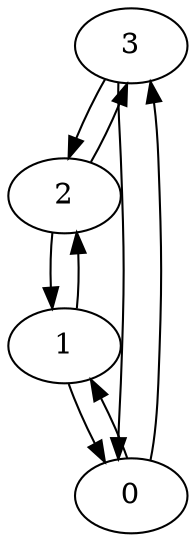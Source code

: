 digraph {
"3"[label="3"];
"2"[label="2"];
"1"[label="1"];
"0"[label="0"];
"0" -> "1";
"0" -> "3";
"1" -> "0";
"1" -> "2";
"2" -> "1";
"2" -> "3";
"3" -> "0";
"3" -> "2";
}